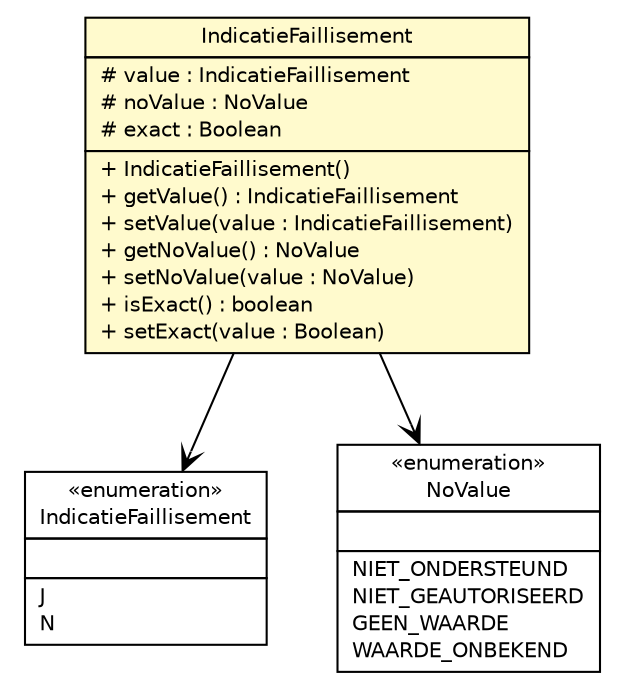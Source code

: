 #!/usr/local/bin/dot
#
# Class diagram 
# Generated by UMLGraph version R5_6-24-gf6e263 (http://www.umlgraph.org/)
#

digraph G {
	edge [fontname="Helvetica",fontsize=10,labelfontname="Helvetica",labelfontsize=10];
	node [fontname="Helvetica",fontsize=10,shape=plaintext];
	nodesep=0.25;
	ranksep=0.5;
	// nl.egem.stuf.sector.bg._0204.NNPFund.IndicatieFaillisement
	c117767 [label=<<table title="nl.egem.stuf.sector.bg._0204.NNPFund.IndicatieFaillisement" border="0" cellborder="1" cellspacing="0" cellpadding="2" port="p" bgcolor="lemonChiffon" href="./NNPFund.IndicatieFaillisement.html">
		<tr><td><table border="0" cellspacing="0" cellpadding="1">
<tr><td align="center" balign="center"> IndicatieFaillisement </td></tr>
		</table></td></tr>
		<tr><td><table border="0" cellspacing="0" cellpadding="1">
<tr><td align="left" balign="left"> # value : IndicatieFaillisement </td></tr>
<tr><td align="left" balign="left"> # noValue : NoValue </td></tr>
<tr><td align="left" balign="left"> # exact : Boolean </td></tr>
		</table></td></tr>
		<tr><td><table border="0" cellspacing="0" cellpadding="1">
<tr><td align="left" balign="left"> + IndicatieFaillisement() </td></tr>
<tr><td align="left" balign="left"> + getValue() : IndicatieFaillisement </td></tr>
<tr><td align="left" balign="left"> + setValue(value : IndicatieFaillisement) </td></tr>
<tr><td align="left" balign="left"> + getNoValue() : NoValue </td></tr>
<tr><td align="left" balign="left"> + setNoValue(value : NoValue) </td></tr>
<tr><td align="left" balign="left"> + isExact() : boolean </td></tr>
<tr><td align="left" balign="left"> + setExact(value : Boolean) </td></tr>
		</table></td></tr>
		</table>>, URL="./NNPFund.IndicatieFaillisement.html", fontname="Helvetica", fontcolor="black", fontsize=10.0];
	// nl.egem.stuf.sector.bg._0204.IndicatieFaillisement
	c117872 [label=<<table title="nl.egem.stuf.sector.bg._0204.IndicatieFaillisement" border="0" cellborder="1" cellspacing="0" cellpadding="2" port="p" href="./IndicatieFaillisement.html">
		<tr><td><table border="0" cellspacing="0" cellpadding="1">
<tr><td align="center" balign="center"> &#171;enumeration&#187; </td></tr>
<tr><td align="center" balign="center"> IndicatieFaillisement </td></tr>
		</table></td></tr>
		<tr><td><table border="0" cellspacing="0" cellpadding="1">
<tr><td align="left" balign="left">  </td></tr>
		</table></td></tr>
		<tr><td><table border="0" cellspacing="0" cellpadding="1">
<tr><td align="left" balign="left"> J </td></tr>
<tr><td align="left" balign="left"> N </td></tr>
		</table></td></tr>
		</table>>, URL="./IndicatieFaillisement.html", fontname="Helvetica", fontcolor="black", fontsize=10.0];
	// nl.egem.stuf.stuf0204.NoValue
	c117905 [label=<<table title="nl.egem.stuf.stuf0204.NoValue" border="0" cellborder="1" cellspacing="0" cellpadding="2" port="p" href="../../../stuf0204/NoValue.html">
		<tr><td><table border="0" cellspacing="0" cellpadding="1">
<tr><td align="center" balign="center"> &#171;enumeration&#187; </td></tr>
<tr><td align="center" balign="center"> NoValue </td></tr>
		</table></td></tr>
		<tr><td><table border="0" cellspacing="0" cellpadding="1">
<tr><td align="left" balign="left">  </td></tr>
		</table></td></tr>
		<tr><td><table border="0" cellspacing="0" cellpadding="1">
<tr><td align="left" balign="left"> NIET_ONDERSTEUND </td></tr>
<tr><td align="left" balign="left"> NIET_GEAUTORISEERD </td></tr>
<tr><td align="left" balign="left"> GEEN_WAARDE </td></tr>
<tr><td align="left" balign="left"> WAARDE_ONBEKEND </td></tr>
		</table></td></tr>
		</table>>, URL="../../../stuf0204/NoValue.html", fontname="Helvetica", fontcolor="black", fontsize=10.0];
	// nl.egem.stuf.sector.bg._0204.NNPFund.IndicatieFaillisement NAVASSOC nl.egem.stuf.sector.bg._0204.IndicatieFaillisement
	c117767:p -> c117872:p [taillabel="", label="", headlabel="", fontname="Helvetica", fontcolor="black", fontsize=10.0, color="black", arrowhead=open];
	// nl.egem.stuf.sector.bg._0204.NNPFund.IndicatieFaillisement NAVASSOC nl.egem.stuf.stuf0204.NoValue
	c117767:p -> c117905:p [taillabel="", label="", headlabel="", fontname="Helvetica", fontcolor="black", fontsize=10.0, color="black", arrowhead=open];
}

